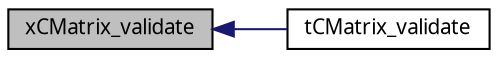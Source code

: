 digraph G
{
  edge [fontname="FreeSans.ttf",fontsize=10,labelfontname="FreeSans.ttf",labelfontsize=10];
  node [fontname="FreeSans.ttf",fontsize=10,shape=record];
  rankdir=LR;
  Node1 [label="xCMatrix_validate",height=0.2,width=0.4,color="black", fillcolor="grey75", style="filled" fontcolor="black"];
  Node1 -> Node2 [dir=back,color="midnightblue",fontsize=10,style="solid",fontname="FreeSans.ttf"];
  Node2 [label="tCMatrix_validate",height=0.2,width=0.4,color="black", fillcolor="white", style="filled",URL="$dtCMatrix_8h.html#1b4cdbc0242e2aea3bf00cc3d6bff77c"];
}
